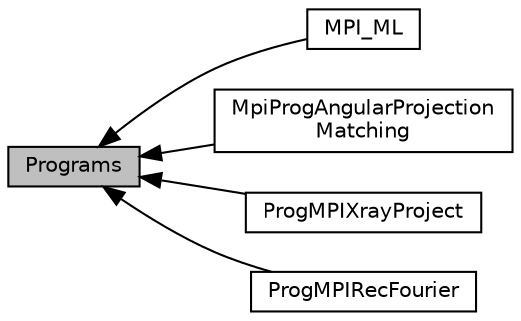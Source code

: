 digraph "Programs"
{
  edge [fontname="Helvetica",fontsize="10",labelfontname="Helvetica",labelfontsize="10"];
  node [fontname="Helvetica",fontsize="10",shape=record];
  rankdir=LR;
  Node2 [label="MPI_ML",height=0.2,width=0.4,color="black", fillcolor="white", style="filled",URL="$group__MPI__ML.html"];
  Node1 [label="MpiProgAngularProjection\lMatching",height=0.2,width=0.4,color="black", fillcolor="white", style="filled",URL="$group__MpiProgAngularProjectionMatching.html"];
  Node3 [label="ProgMPIXrayProject",height=0.2,width=0.4,color="black", fillcolor="white", style="filled",URL="$group__ProgMPIXrayProject.html"];
  Node4 [label="ProgMPIRecFourier",height=0.2,width=0.4,color="black", fillcolor="white", style="filled",URL="$group__ProgMPIRecFourier.html"];
  Node0 [label="Programs",height=0.2,width=0.4,color="black", fillcolor="grey75", style="filled", fontcolor="black"];
  Node0->Node1 [shape=plaintext, dir="back", style="solid"];
  Node0->Node2 [shape=plaintext, dir="back", style="solid"];
  Node0->Node3 [shape=plaintext, dir="back", style="solid"];
  Node0->Node4 [shape=plaintext, dir="back", style="solid"];
}
